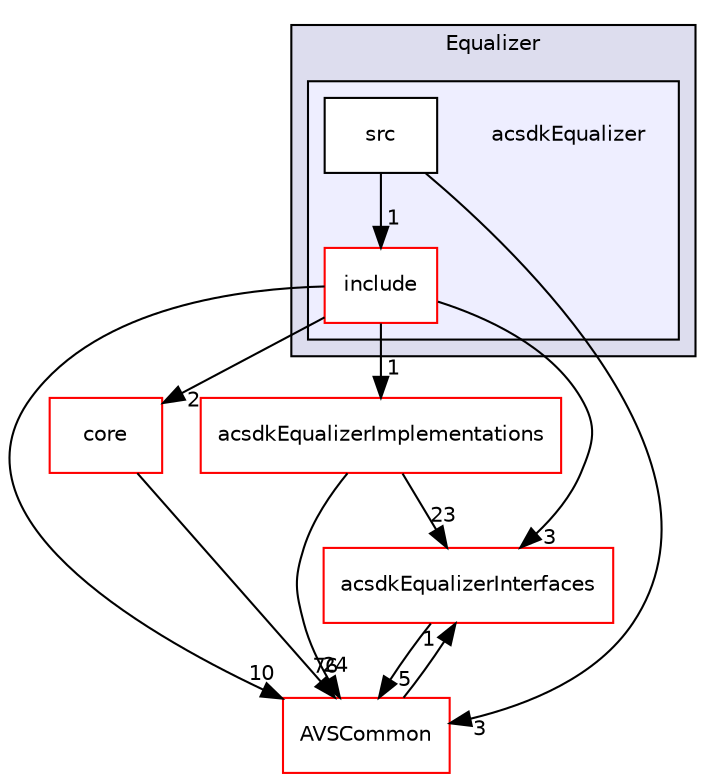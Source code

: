 digraph "/workplace/avs-device-sdk/capabilities/Equalizer/acsdkEqualizer" {
  compound=true
  node [ fontsize="10", fontname="Helvetica"];
  edge [ labelfontsize="10", labelfontname="Helvetica"];
  subgraph clusterdir_93bd0102826ece8585dc4da73daf2d1d {
    graph [ bgcolor="#ddddee", pencolor="black", label="Equalizer" fontname="Helvetica", fontsize="10", URL="dir_93bd0102826ece8585dc4da73daf2d1d.html"]
  subgraph clusterdir_4307b1d6713110c6a1e815149f665aa1 {
    graph [ bgcolor="#eeeeff", pencolor="black", label="" URL="dir_4307b1d6713110c6a1e815149f665aa1.html"];
    dir_4307b1d6713110c6a1e815149f665aa1 [shape=plaintext label="acsdkEqualizer"];
    dir_049e8ab655f5d128d18b571dc28774ac [shape=box label="include" color="red" fillcolor="white" style="filled" URL="dir_049e8ab655f5d128d18b571dc28774ac.html"];
    dir_be40f738922d6d7e86c9f3f122c91c05 [shape=box label="src" color="black" fillcolor="white" style="filled" URL="dir_be40f738922d6d7e86c9f3f122c91c05.html"];
  }
  }
  dir_e13649c008142110e36acbd52973a0dc [shape=box label="acsdkEqualizerInterfaces" fillcolor="white" style="filled" color="red" URL="dir_e13649c008142110e36acbd52973a0dc.html"];
  dir_13e65effb2bde530b17b3d5eefcd0266 [shape=box label="AVSCommon" fillcolor="white" style="filled" color="red" URL="dir_13e65effb2bde530b17b3d5eefcd0266.html"];
  dir_4270bfced15e0e73154b13468c7c9ad9 [shape=box label="core" fillcolor="white" style="filled" color="red" URL="dir_4270bfced15e0e73154b13468c7c9ad9.html"];
  dir_2a36deac1a3e1a226a789cbfacbb8bfa [shape=box label="acsdkEqualizerImplementations" fillcolor="white" style="filled" color="red" URL="dir_2a36deac1a3e1a226a789cbfacbb8bfa.html"];
  dir_e13649c008142110e36acbd52973a0dc->dir_13e65effb2bde530b17b3d5eefcd0266 [headlabel="5", labeldistance=1.5 headhref="dir_000320_000017.html"];
  dir_049e8ab655f5d128d18b571dc28774ac->dir_e13649c008142110e36acbd52973a0dc [headlabel="3", labeldistance=1.5 headhref="dir_000312_000320.html"];
  dir_049e8ab655f5d128d18b571dc28774ac->dir_13e65effb2bde530b17b3d5eefcd0266 [headlabel="10", labeldistance=1.5 headhref="dir_000312_000017.html"];
  dir_049e8ab655f5d128d18b571dc28774ac->dir_4270bfced15e0e73154b13468c7c9ad9 [headlabel="2", labeldistance=1.5 headhref="dir_000312_000461.html"];
  dir_049e8ab655f5d128d18b571dc28774ac->dir_2a36deac1a3e1a226a789cbfacbb8bfa [headlabel="1", labeldistance=1.5 headhref="dir_000312_000315.html"];
  dir_be40f738922d6d7e86c9f3f122c91c05->dir_049e8ab655f5d128d18b571dc28774ac [headlabel="1", labeldistance=1.5 headhref="dir_000314_000312.html"];
  dir_be40f738922d6d7e86c9f3f122c91c05->dir_13e65effb2bde530b17b3d5eefcd0266 [headlabel="3", labeldistance=1.5 headhref="dir_000314_000017.html"];
  dir_13e65effb2bde530b17b3d5eefcd0266->dir_e13649c008142110e36acbd52973a0dc [headlabel="1", labeldistance=1.5 headhref="dir_000017_000320.html"];
  dir_4270bfced15e0e73154b13468c7c9ad9->dir_13e65effb2bde530b17b3d5eefcd0266 [headlabel="76", labeldistance=1.5 headhref="dir_000461_000017.html"];
  dir_2a36deac1a3e1a226a789cbfacbb8bfa->dir_e13649c008142110e36acbd52973a0dc [headlabel="23", labeldistance=1.5 headhref="dir_000315_000320.html"];
  dir_2a36deac1a3e1a226a789cbfacbb8bfa->dir_13e65effb2bde530b17b3d5eefcd0266 [headlabel="24", labeldistance=1.5 headhref="dir_000315_000017.html"];
}
